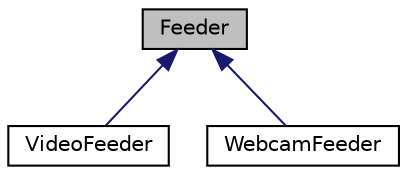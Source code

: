 digraph "Feeder"
{
 // LATEX_PDF_SIZE
  edge [fontname="Helvetica",fontsize="10",labelfontname="Helvetica",labelfontsize="10"];
  node [fontname="Helvetica",fontsize="10",shape=record];
  Node1 [label="Feeder",height=0.2,width=0.4,color="black", fillcolor="grey75", style="filled", fontcolor="black",tooltip="Clase abstracta para proveer obtener nuevos mats."];
  Node1 -> Node2 [dir="back",color="midnightblue",fontsize="10",style="solid",fontname="Helvetica"];
  Node2 [label="VideoFeeder",height=0.2,width=0.4,color="black", fillcolor="white", style="filled",URL="$class_video_feeder.html",tooltip="Sobrecarga de la clase Feeder para abrir un archivo de video."];
  Node1 -> Node3 [dir="back",color="midnightblue",fontsize="10",style="solid",fontname="Helvetica"];
  Node3 [label="WebcamFeeder",height=0.2,width=0.4,color="black", fillcolor="white", style="filled",URL="$class_webcam_feeder.html",tooltip="Sobrecarga de la clase Feeder para abrir una webcam."];
}

